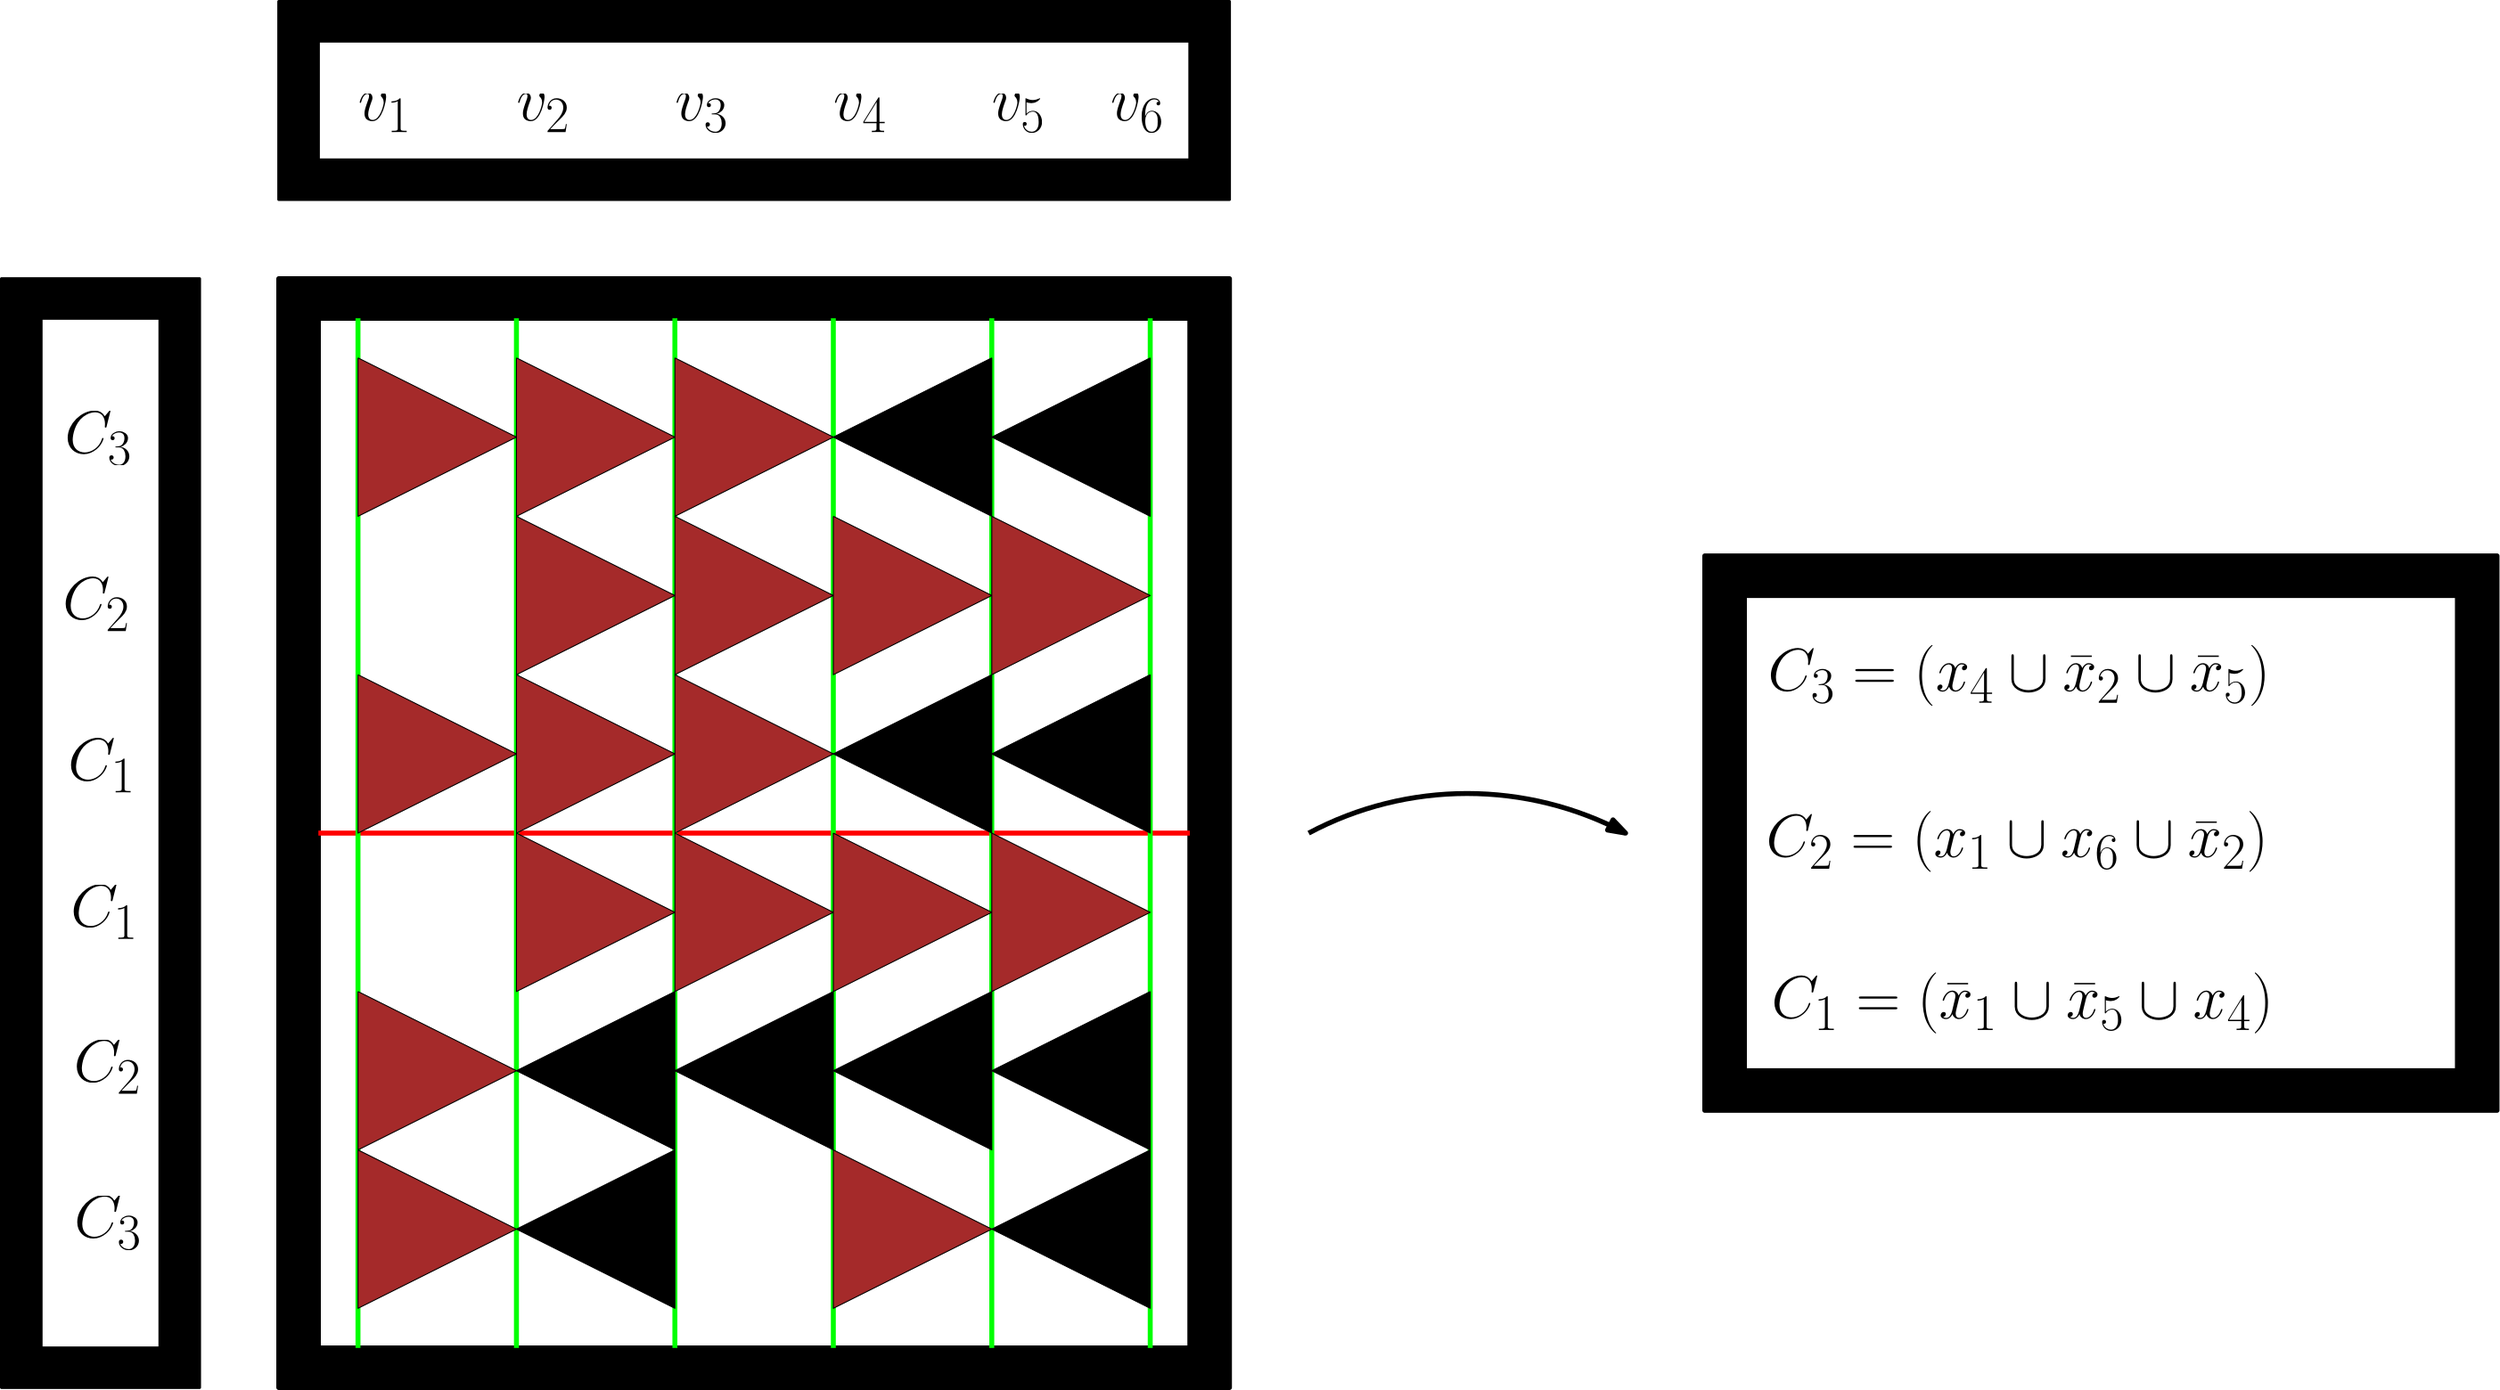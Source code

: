 <?xml version="1.0"?>
<!DOCTYPE ipe SYSTEM "ipe.dtd">
<ipe version="70005" creator="Ipe 7.1.4">
<info created="D:20141011171119" modified="D:20141015211623"/>
<ipestyle name="basic">
<symbol name="arrow/arc(spx)">
<path stroke="sym-stroke" fill="sym-stroke" pen="sym-pen">
0 0 m
-1 0.333 l
-1 -0.333 l
h
</path>
</symbol>
<symbol name="arrow/farc(spx)">
<path stroke="sym-stroke" fill="white" pen="sym-pen">
0 0 m
-1 0.333 l
-1 -0.333 l
h
</path>
</symbol>
<symbol name="mark/circle(sx)" transformations="translations">
<path fill="sym-stroke">
0.6 0 0 0.6 0 0 e
0.4 0 0 0.4 0 0 e
</path>
</symbol>
<symbol name="mark/disk(sx)" transformations="translations">
<path fill="sym-stroke">
0.6 0 0 0.6 0 0 e
</path>
</symbol>
<symbol name="mark/fdisk(sfx)" transformations="translations">
<group>
<path fill="sym-fill">
0.5 0 0 0.5 0 0 e
</path>
<path fill="sym-stroke" fillrule="eofill">
0.6 0 0 0.6 0 0 e
0.4 0 0 0.4 0 0 e
</path>
</group>
</symbol>
<symbol name="mark/box(sx)" transformations="translations">
<path fill="sym-stroke" fillrule="eofill">
-0.6 -0.6 m
0.6 -0.6 l
0.6 0.6 l
-0.6 0.6 l
h
-0.4 -0.4 m
0.4 -0.4 l
0.4 0.4 l
-0.4 0.4 l
h
</path>
</symbol>
<symbol name="mark/square(sx)" transformations="translations">
<path fill="sym-stroke">
-0.6 -0.6 m
0.6 -0.6 l
0.6 0.6 l
-0.6 0.6 l
h
</path>
</symbol>
<symbol name="mark/fsquare(sfx)" transformations="translations">
<group>
<path fill="sym-fill">
-0.5 -0.5 m
0.5 -0.5 l
0.5 0.5 l
-0.5 0.5 l
h
</path>
<path fill="sym-stroke" fillrule="eofill">
-0.6 -0.6 m
0.6 -0.6 l
0.6 0.6 l
-0.6 0.6 l
h
-0.4 -0.4 m
0.4 -0.4 l
0.4 0.4 l
-0.4 0.4 l
h
</path>
</group>
</symbol>
<symbol name="mark/cross(sx)" transformations="translations">
<group>
<path fill="sym-stroke">
-0.43 -0.57 m
0.57 0.43 l
0.43 0.57 l
-0.57 -0.43 l
h
</path>
<path fill="sym-stroke">
-0.43 0.57 m
0.57 -0.43 l
0.43 -0.57 l
-0.57 0.43 l
h
</path>
</group>
</symbol>
<symbol name="arrow/fnormal(spx)">
<path stroke="sym-stroke" fill="white" pen="sym-pen">
0 0 m
-1 0.333 l
-1 -0.333 l
h
</path>
</symbol>
<symbol name="arrow/pointed(spx)">
<path stroke="sym-stroke" fill="sym-stroke" pen="sym-pen">
0 0 m
-1 0.333 l
-0.8 0 l
-1 -0.333 l
h
</path>
</symbol>
<symbol name="arrow/fpointed(spx)">
<path stroke="sym-stroke" fill="white" pen="sym-pen">
0 0 m
-1 0.333 l
-0.8 0 l
-1 -0.333 l
h
</path>
</symbol>
<symbol name="arrow/linear(spx)">
<path stroke="sym-stroke" pen="sym-pen">
-1 0.333 m
0 0 l
-1 -0.333 l
</path>
</symbol>
<symbol name="arrow/fdouble(spx)">
<path stroke="sym-stroke" fill="white" pen="sym-pen">
0 0 m
-1 0.333 l
-1 -0.333 l
h
-1 0 m
-2 0.333 l
-2 -0.333 l
h
</path>
</symbol>
<symbol name="arrow/double(spx)">
<path stroke="sym-stroke" fill="sym-stroke" pen="sym-pen">
0 0 m
-1 0.333 l
-1 -0.333 l
h
-1 0 m
-2 0.333 l
-2 -0.333 l
h
</path>
</symbol>
<pen name="heavier" value="0.8"/>
<pen name="fat" value="1.2"/>
<pen name="ultrafat" value="2"/>
<symbolsize name="large" value="5"/>
<symbolsize name="small" value="2"/>
<symbolsize name="tiny" value="1.1"/>
<arrowsize name="large" value="10"/>
<arrowsize name="small" value="5"/>
<arrowsize name="tiny" value="3"/>
<color name="red" value="1 0 0"/>
<color name="green" value="0 1 0"/>
<color name="blue" value="0 0 1"/>
<color name="yellow" value="1 1 0"/>
<color name="orange" value="1 0.647 0"/>
<color name="gold" value="1 0.843 0"/>
<color name="purple" value="0.627 0.125 0.941"/>
<color name="gray" value="0.745"/>
<color name="brown" value="0.647 0.165 0.165"/>
<color name="navy" value="0 0 0.502"/>
<color name="pink" value="1 0.753 0.796"/>
<color name="seagreen" value="0.18 0.545 0.341"/>
<color name="turquoise" value="0.251 0.878 0.816"/>
<color name="violet" value="0.933 0.51 0.933"/>
<color name="darkblue" value="0 0 0.545"/>
<color name="darkcyan" value="0 0.545 0.545"/>
<color name="darkgray" value="0.663"/>
<color name="darkgreen" value="0 0.392 0"/>
<color name="darkmagenta" value="0.545 0 0.545"/>
<color name="darkorange" value="1 0.549 0"/>
<color name="darkred" value="0.545 0 0"/>
<color name="lightblue" value="0.678 0.847 0.902"/>
<color name="lightcyan" value="0.878 1 1"/>
<color name="lightgray" value="0.827"/>
<color name="lightgreen" value="0.565 0.933 0.565"/>
<color name="lightyellow" value="1 1 0.878"/>
<dashstyle name="dashed" value="[4] 0"/>
<dashstyle name="dotted" value="[1 3] 0"/>
<dashstyle name="dash dotted" value="[4 2 1 2] 0"/>
<dashstyle name="dash dot dotted" value="[4 2 1 2 1 2] 0"/>
<textsize name="large" value="\large"/>
<textsize name="small" value="\small"/>
<textsize name="tiny" value="\tiny"/>
<textsize name="Large" value="\Large"/>
<textsize name="LARGE" value="\LARGE"/>
<textsize name="huge" value="\huge"/>
<textsize name="Huge" value="\Huge"/>
<textsize name="footnote" value="\footnotesize"/>
<textstyle name="center" begin="\begin{center}" end="\end{center}"/>
<textstyle name="itemize" begin="\begin{itemize}" end="\end{itemize}"/>
<textstyle name="item" begin="\begin{itemize}\item{}" end="\end{itemize}"/>
<gridsize name="4 pts" value="4"/>
<gridsize name="8 pts (~3 mm)" value="8"/>
<gridsize name="16 pts (~6 mm)" value="16"/>
<gridsize name="32 pts (~12 mm)" value="32"/>
<gridsize name="10 pts (~3.5 mm)" value="10"/>
<gridsize name="20 pts (~7 mm)" value="20"/>
<gridsize name="14 pts (~5 mm)" value="14"/>
<gridsize name="28 pts (~10 mm)" value="28"/>
<gridsize name="56 pts (~20 mm)" value="56"/>
<anglesize name="90 deg" value="90"/>
<anglesize name="60 deg" value="60"/>
<anglesize name="45 deg" value="45"/>
<anglesize name="30 deg" value="30"/>
<anglesize name="22.5 deg" value="22.5"/>
<tiling name="falling" angle="-60" step="4" width="1"/>
<tiling name="rising" angle="30" step="4" width="1"/>
</ipestyle>
<ipestyle name="bigpaper">
<layout paper="10000 6000" origin="0 0" frame="10000 6000"/>
<titlestyle pos="10 10" size="LARGE" color="title"  valign="baseline"/>
</ipestyle>
<page>
<layer name="alpha"/>
<view layers="alpha" active="alpha"/>
<path layer="alpha" stroke="black" fill="black" pen="ultrafat">
2912 3552 m
2912 3104 l
3296 3104 l
3296 3552 l
h
</path>
<path stroke="black" fill="white" pen="ultrafat">
2928 3536 m
2928 3120 l
3280 3120 l
3280 3536 l
h
</path>
<path stroke="red" fill="red" pen="ultrafat">
2928 3328 m
3280 3328 l
</path>
<path stroke="green" fill="black" pen="ultrafat">
2944 3536 m
2944 3120 l
</path>
<path stroke="green" fill="black" pen="ultrafat">
3008 3536 m
3008 3120 l
</path>
<path stroke="green" fill="black" pen="ultrafat">
3072 3536 m
3072 3120 l
</path>
<path stroke="green" fill="black" pen="ultrafat">
3136 3536 m
3136 3120 l
</path>
<path stroke="green" fill="black" pen="ultrafat">
3200 3536 m
3200 3120 l
</path>
<path stroke="green" fill="black" pen="ultrafat">
3264 3536 m
3264 3120 l
</path>
<path stroke="black" fill="brown">
2944 3520 m
3008 3488 l
2944 3456 l
2944 3520 l
</path>
<path matrix="1 0 0 1 0 -128" stroke="black" fill="brown">
2944 3520 m
3008 3488 l
2944 3456 l
2944 3520 l
</path>
<path matrix="1 0 0 1 0 -256" stroke="black" fill="brown">
2944 3520 m
3008 3488 l
2944 3456 l
2944 3520 l
</path>
<path matrix="1 0 0 1 0 -320" stroke="black" fill="brown">
2944 3520 m
3008 3488 l
2944 3456 l
2944 3520 l
</path>
<path matrix="1 0 0 1 64 0" stroke="black" fill="brown">
2944 3520 m
3008 3488 l
2944 3456 l
2944 3520 l
</path>
<path matrix="1 0 0 1 64 -64" stroke="black" fill="brown">
2944 3520 m
3008 3488 l
2944 3456 l
2944 3520 l
</path>
<path matrix="1 0 0 1 64 -128" stroke="black" fill="brown">
2944 3520 m
3008 3488 l
2944 3456 l
2944 3520 l
</path>
<path matrix="1 0 0 1 64 -192" stroke="black" fill="brown">
2944 3520 m
3008 3488 l
2944 3456 l
2944 3520 l
</path>
<path matrix="1 0 0 1 128 0" stroke="black" fill="brown">
2944 3520 m
3008 3488 l
2944 3456 l
2944 3520 l
</path>
<path matrix="1 0 0 1 128 -64" stroke="black" fill="brown">
2944 3520 m
3008 3488 l
2944 3456 l
2944 3520 l
</path>
<path matrix="1 0 0 1 128 -192" stroke="black" fill="brown">
2944 3520 m
3008 3488 l
2944 3456 l
2944 3520 l
</path>
<path matrix="1 0 0 1 192 -64" stroke="black" fill="brown">
2944 3520 m
3008 3488 l
2944 3456 l
2944 3520 l
</path>
<path matrix="1 0 0 1 192 -192" stroke="black" fill="brown">
2944 3520 m
3008 3488 l
2944 3456 l
2944 3520 l
</path>
<path matrix="1 0 0 1 192 -320" stroke="black" fill="brown">
2944 3520 m
3008 3488 l
2944 3456 l
2944 3520 l
</path>
<path matrix="1 0 0 1 256 -64" stroke="black" fill="brown">
2944 3520 m
3008 3488 l
2944 3456 l
2944 3520 l
</path>
<path matrix="1 0 0 1 256 -192" stroke="black" fill="brown">
2944 3520 m
3008 3488 l
2944 3456 l
2944 3520 l
</path>
<path matrix="1 0 0 1 -64 -128" stroke="black" fill="black">
3328 3520 m
3264 3488 l
3328 3456 l
3328 3520 l
</path>
<path matrix="1 0 0 1 128 -128" stroke="black" fill="brown">
2944 3520 m
3008 3488 l
2944 3456 l
2944 3520 l
</path>
<path matrix="1 0 0 1 -128 0" stroke="black" fill="black">
3328 3520 m
3264 3488 l
3328 3456 l
3328 3520 l
</path>
<path matrix="1 0 0 1 -64 0" stroke="black" fill="black">
3328 3520 m
3264 3488 l
3328 3456 l
3328 3520 l
</path>
<path matrix="1 0 0 1 -64 -320" stroke="black" fill="black">
3328 3520 m
3264 3488 l
3328 3456 l
3328 3520 l
</path>
<path matrix="1 0 0 1 -128 -128" stroke="black" fill="black">
3328 3520 m
3264 3488 l
3328 3456 l
3328 3520 l
</path>
<path matrix="1 0 0 1 -256 -256" stroke="black" fill="black">
3328 3520 m
3264 3488 l
3328 3456 l
3328 3520 l
</path>
<path matrix="1 0 0 1 -192 -256" stroke="black" fill="black">
3328 3520 m
3264 3488 l
3328 3456 l
3328 3520 l
</path>
<path stroke="black" fill="black" pen="fat">
2880 3552 m
2880 3104 l
2800 3104 l
2800 3552 l
h
</path>
<path stroke="black" fill="white" pen="fat">
2816 3120 m
2816 3536 l
2864 3536 l
2864 3120 l
h
</path>
<path stroke="black" fill="black" pen="fat">
2912 3584 m
2912 3664 l
3296 3664 l
3296 3584 l
h
</path>
<path stroke="black" fill="white" pen="fat">
2928 3648 m
2928 3600 l
3280 3600 l
3280 3648 l
h
</path>
<text transformations="translations" pos="2944 3616" stroke="black" type="label" width="21.708" height="10.674" depth="4.78" valign="baseline" size="Huge">$v_1$</text>
<text matrix="1 0 0 1 64 0" transformations="translations" pos="2944 3616" stroke="black" type="label" width="21.708" height="10.674" depth="4.78" valign="baseline" size="Huge">$v_2$</text>
<text matrix="1 0 0 1 128 0" transformations="translations" pos="2944 3616" stroke="black" type="label" width="21.708" height="10.674" depth="4.78" valign="baseline" size="Huge">$v_3$</text>
<text matrix="1 0 0 1 192 0" transformations="translations" pos="2944 3616" stroke="black" type="label" width="21.708" height="10.674" depth="4.78" valign="baseline" size="Huge">$v_4$</text>
<text matrix="1 0 0 1 256 0" transformations="translations" pos="2944 3616" stroke="black" type="label" width="21.708" height="10.674" depth="4.78" valign="baseline" size="Huge">$v_5$</text>
<text matrix="1 0 0 1 304 0" transformations="translations" pos="2944 3616" stroke="black" type="label" width="21.708" height="10.674" depth="4.78" valign="baseline" size="Huge">$v_6$</text>
<text matrix="1 0 0 1 -6.52843 -6.52843" transformations="translations" pos="2832 3488" stroke="black" type="label" width="27.339" height="16.939" depth="4.78" valign="baseline" size="Huge">$C_3$</text>
<text matrix="1 0 0 1 -7.28837 -73.5751" transformations="translations" pos="2832 3488" stroke="black" type="label" width="27.339" height="16.939" depth="4.78" valign="baseline" size="Huge">$C_2$</text>
<text matrix="1 0 0 1 -5.14273 -138.775" transformations="translations" pos="2832 3488" stroke="black" type="label" width="27.339" height="16.939" depth="4.78" valign="baseline" size="Huge">$C_1$</text>
<text matrix="1 0 0 1 -4.03122 -197.925" transformations="translations" pos="2832 3488" stroke="black" type="label" width="27.339" height="16.939" depth="4.78" valign="baseline" size="Huge">$C_1$</text>
<text matrix="1 0 0 1 -2.8229 -260.497" transformations="translations" pos="2832 3488" stroke="black" type="label" width="27.339" height="16.939" depth="4.78" valign="baseline" size="Huge">$C_2$</text>
<text matrix="1 0 0 1 -2.62296 -323.465" transformations="translations" pos="2832 3488" stroke="black" type="label" width="27.339" height="16.939" depth="4.78" valign="baseline" size="Huge">$C_3$</text>
<path matrix="1 0 0 1 -128 -16" stroke="black" fill="white" pen="ultrafat" arrow="normal/normal">
3456 3344 m
136 0 0 -136 3520 3224 3584 3344 a
</path>
<path matrix="1 0 0 1 -64 -32" stroke="black" fill="black" pen="ultrafat">
3552 3472 m
3552 3248 l
3872 3248 l
3872 3472 l
h
</path>
<path matrix="1 0 0 1 -64 -32" stroke="black" fill="white" pen="ultrafat">
3568 3456 m
3568 3264 l
3856 3264 l
3856 3456 l
h
</path>
<text matrix="1 0 0 1 681.472 -102.528" transformations="translations" pos="2832 3488" stroke="black" type="label" width="202.889" height="18.564" depth="6.18" valign="baseline" size="Huge">$C_3 = \left( x_4 \cup \bar{x}_2 \cup \bar{x}_5\right)$</text>
<text matrix="1 0 0 1 680.712 -169.575" transformations="translations" pos="2832 3488" stroke="black" type="label" width="202.889" height="18.564" depth="6.18" valign="baseline" size="Huge">$C_2 = \left(x_1 \cup x_6 \cup \bar{x}_2 \right)$</text>
<text matrix="1 0 0 1 682.857 -234.775" transformations="translations" pos="2832 3488" stroke="black" type="label" width="202.889" height="18.564" depth="6.18" valign="baseline" size="Huge">$C_1=\left(\bar{x}_1 \cup \bar{x}_5 \cup x_4\right)$</text>
<path matrix="1 0 0 1 -128 -256" stroke="black" fill="black">
3328 3520 m
3264 3488 l
3328 3456 l
3328 3520 l
</path>
<path matrix="1 0 0 1 -64 -256" stroke="black" fill="black">
3328 3520 m
3264 3488 l
3328 3456 l
3328 3520 l
</path>
<path matrix="1 0 0 1 -256 -320" stroke="black" fill="black">
3328 3520 m
3264 3488 l
3328 3456 l
3328 3520 l
</path>
</page>
</ipe>

